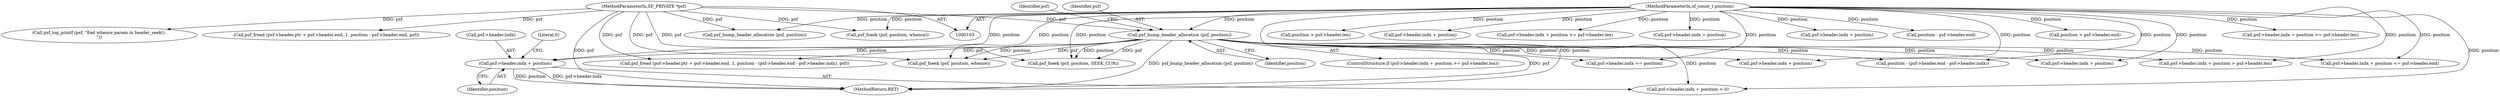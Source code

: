 digraph "0_libsndfile_708e996c87c5fae77b104ccfeb8f6db784c32074_14@pointer" {
"1000206" [label="(Call,psf->header.indx + position)"];
"1000201" [label="(Call,psf_bump_header_allocation (psf, position))"];
"1000104" [label="(MethodParameterIn,SF_PRIVATE *psf)"];
"1000105" [label="(MethodParameterIn,sf_count_t position)"];
"1000188" [label="(Call,psf->header.indx + position >= psf->header.len)"];
"1000126" [label="(Call,psf_bump_header_allocation (psf, position))"];
"1000258" [label="(Call,psf->header.indx + position)"];
"1000257" [label="(Call,psf->header.indx + position > psf->header.len)"];
"1000334" [label="(Call,psf_log_printf (psf, \"Bad whence param in header_seek().\n\"))"];
"1000212" [label="(Identifier,position)"];
"1000130" [label="(Call,position > psf->header.len)"];
"1000206" [label="(Call,psf->header.indx + position)"];
"1000205" [label="(Call,psf->header.indx + position < 0)"];
"1000104" [label="(MethodParameterIn,SF_PRIVATE *psf)"];
"1000248" [label="(Call,psf->header.indx += position)"];
"1000213" [label="(Literal,0)"];
"1000157" [label="(Call,psf_fread (psf->header.ptr + psf->header.end, 1, position - psf->header.end, psf))"];
"1000189" [label="(Call,psf->header.indx + position)"];
"1000113" [label="(Call,psf->header.indx + position >= psf->header.len)"];
"1000138" [label="(Call,psf_fseek (psf, position, whence))"];
"1000203" [label="(Identifier,position)"];
"1000178" [label="(Call,psf->header.indx = position)"];
"1000207" [label="(Call,psf->header.indx)"];
"1000187" [label="(ControlStructure,if (psf->header.indx + position >= psf->header.len))"];
"1000293" [label="(Call,psf_fread (psf->header.ptr + psf->header.end, 1, position - (psf->header.end - psf->header.indx), psf))"];
"1000235" [label="(Call,psf->header.indx + position)"];
"1000228" [label="(Call,psf_fseek (psf, position, whence))"];
"1000202" [label="(Identifier,psf)"];
"1000282" [label="(Call,psf_fseek (psf, position, SEEK_CUR))"];
"1000201" [label="(Call,psf_bump_header_allocation (psf, position))"];
"1000306" [label="(Call,position - (psf->header.end - psf->header.indx))"];
"1000114" [label="(Call,psf->header.indx + position)"];
"1000170" [label="(Call,position - psf->header.end)"];
"1000209" [label="(Identifier,psf)"];
"1000339" [label="(MethodReturn,RET)"];
"1000105" [label="(MethodParameterIn,sf_count_t position)"];
"1000234" [label="(Call,psf->header.indx + position <= psf->header.end)"];
"1000144" [label="(Call,position > psf->header.end)"];
"1000206" -> "1000205"  [label="AST: "];
"1000206" -> "1000212"  [label="CFG: "];
"1000207" -> "1000206"  [label="AST: "];
"1000212" -> "1000206"  [label="AST: "];
"1000213" -> "1000206"  [label="CFG: "];
"1000206" -> "1000339"  [label="DDG: position"];
"1000206" -> "1000339"  [label="DDG: psf->header.indx"];
"1000201" -> "1000206"  [label="DDG: position"];
"1000105" -> "1000206"  [label="DDG: position"];
"1000201" -> "1000187"  [label="AST: "];
"1000201" -> "1000203"  [label="CFG: "];
"1000202" -> "1000201"  [label="AST: "];
"1000203" -> "1000201"  [label="AST: "];
"1000209" -> "1000201"  [label="CFG: "];
"1000201" -> "1000339"  [label="DDG: psf_bump_header_allocation (psf, position)"];
"1000201" -> "1000339"  [label="DDG: psf"];
"1000104" -> "1000201"  [label="DDG: psf"];
"1000105" -> "1000201"  [label="DDG: position"];
"1000201" -> "1000205"  [label="DDG: position"];
"1000201" -> "1000228"  [label="DDG: psf"];
"1000201" -> "1000228"  [label="DDG: position"];
"1000201" -> "1000234"  [label="DDG: position"];
"1000201" -> "1000235"  [label="DDG: position"];
"1000201" -> "1000248"  [label="DDG: position"];
"1000201" -> "1000257"  [label="DDG: position"];
"1000201" -> "1000258"  [label="DDG: position"];
"1000201" -> "1000282"  [label="DDG: psf"];
"1000201" -> "1000282"  [label="DDG: position"];
"1000201" -> "1000306"  [label="DDG: position"];
"1000201" -> "1000293"  [label="DDG: psf"];
"1000104" -> "1000103"  [label="AST: "];
"1000104" -> "1000339"  [label="DDG: psf"];
"1000104" -> "1000126"  [label="DDG: psf"];
"1000104" -> "1000138"  [label="DDG: psf"];
"1000104" -> "1000157"  [label="DDG: psf"];
"1000104" -> "1000228"  [label="DDG: psf"];
"1000104" -> "1000282"  [label="DDG: psf"];
"1000104" -> "1000293"  [label="DDG: psf"];
"1000104" -> "1000334"  [label="DDG: psf"];
"1000105" -> "1000103"  [label="AST: "];
"1000105" -> "1000339"  [label="DDG: position"];
"1000105" -> "1000113"  [label="DDG: position"];
"1000105" -> "1000114"  [label="DDG: position"];
"1000105" -> "1000126"  [label="DDG: position"];
"1000105" -> "1000130"  [label="DDG: position"];
"1000105" -> "1000138"  [label="DDG: position"];
"1000105" -> "1000144"  [label="DDG: position"];
"1000105" -> "1000170"  [label="DDG: position"];
"1000105" -> "1000178"  [label="DDG: position"];
"1000105" -> "1000188"  [label="DDG: position"];
"1000105" -> "1000189"  [label="DDG: position"];
"1000105" -> "1000205"  [label="DDG: position"];
"1000105" -> "1000228"  [label="DDG: position"];
"1000105" -> "1000234"  [label="DDG: position"];
"1000105" -> "1000235"  [label="DDG: position"];
"1000105" -> "1000248"  [label="DDG: position"];
"1000105" -> "1000257"  [label="DDG: position"];
"1000105" -> "1000258"  [label="DDG: position"];
"1000105" -> "1000282"  [label="DDG: position"];
"1000105" -> "1000306"  [label="DDG: position"];
}

